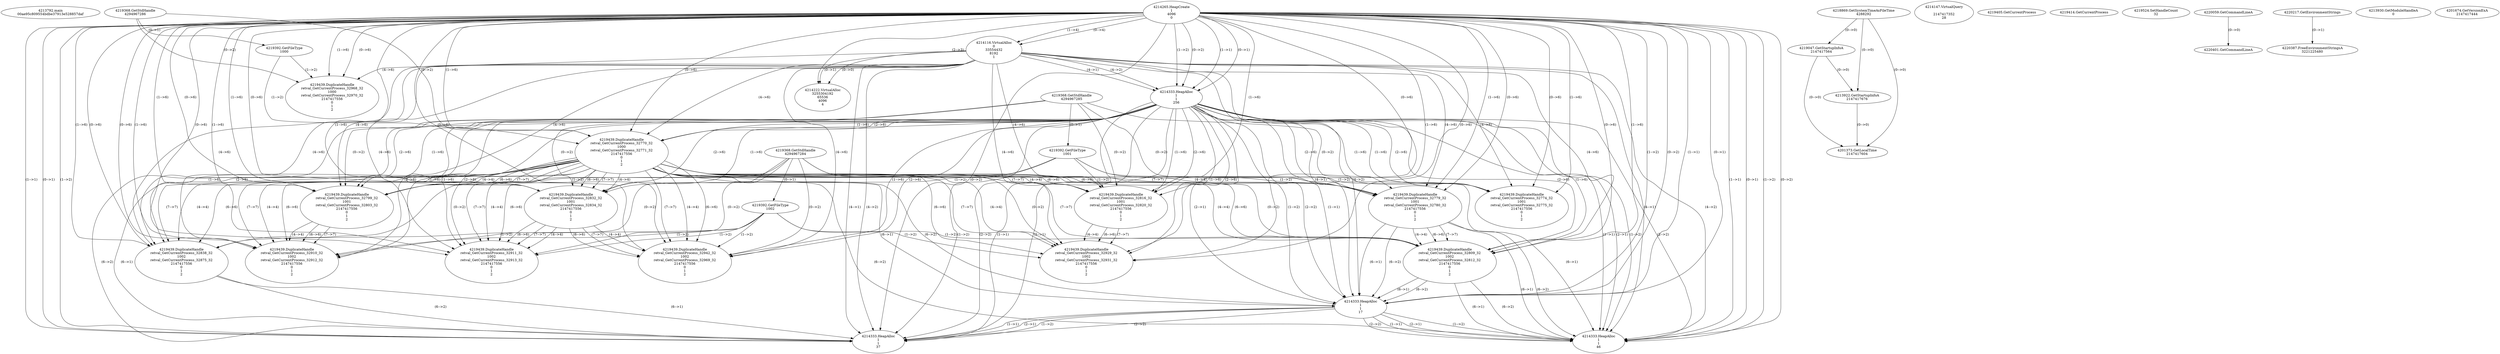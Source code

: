 // Global SCDG with merge call
digraph {
	0 [label="4213792.main
00ae95c809554bdbe37913e528857daf"]
	1 [label="4214265.HeapCreate
1
4096
0"]
	2 [label="4218869.GetSystemTimeAsFileTime
4288292"]
	3 [label="4214116.VirtualAlloc
0
33554432
8192
1"]
	1 -> 3 [label="(1-->4)"]
	1 -> 3 [label="(0-->4)"]
	4 [label="4214147.VirtualQuery

2147417352
28"]
	5 [label="4214222.VirtualAlloc
3255304192
65536
4096
4"]
	3 -> 5 [label="(0-->1)"]
	1 -> 5 [label="(2-->3)"]
	3 -> 5 [label="(0-->0)"]
	6 [label="4219047.GetStartupInfoA
2147417564"]
	2 -> 6 [label="(0-->0)"]
	7 [label="4219368.GetStdHandle
4294967286"]
	8 [label="4219392.GetFileType
1000"]
	7 -> 8 [label="(0-->1)"]
	9 [label="4219405.GetCurrentProcess
"]
	10 [label="4219414.GetCurrentProcess
"]
	11 [label="4219439.DuplicateHandle
retval_GetCurrentProcess_32968_32
1000
retval_GetCurrentProcess_32970_32
2147417556
0
1
2"]
	7 -> 11 [label="(0-->2)"]
	8 -> 11 [label="(1-->2)"]
	1 -> 11 [label="(1-->6)"]
	1 -> 11 [label="(0-->6)"]
	3 -> 11 [label="(4-->6)"]
	12 [label="4214333.HeapAlloc
1
1
256"]
	1 -> 12 [label="(1-->1)"]
	1 -> 12 [label="(0-->1)"]
	3 -> 12 [label="(4-->1)"]
	1 -> 12 [label="(1-->2)"]
	1 -> 12 [label="(0-->2)"]
	3 -> 12 [label="(4-->2)"]
	13 [label="4219439.DuplicateHandle
retval_GetCurrentProcess_32770_32
1000
retval_GetCurrentProcess_32771_32
2147417556
0
1
2"]
	7 -> 13 [label="(0-->2)"]
	8 -> 13 [label="(1-->2)"]
	1 -> 13 [label="(1-->6)"]
	1 -> 13 [label="(0-->6)"]
	3 -> 13 [label="(4-->6)"]
	12 -> 13 [label="(1-->6)"]
	12 -> 13 [label="(2-->6)"]
	14 [label="4219368.GetStdHandle
4294967285"]
	15 [label="4219392.GetFileType
1001"]
	14 -> 15 [label="(0-->1)"]
	16 [label="4219439.DuplicateHandle
retval_GetCurrentProcess_32799_32
1001
retval_GetCurrentProcess_32803_32
2147417556
0
1
2"]
	14 -> 16 [label="(0-->2)"]
	15 -> 16 [label="(1-->2)"]
	13 -> 16 [label="(4-->4)"]
	1 -> 16 [label="(1-->6)"]
	1 -> 16 [label="(0-->6)"]
	3 -> 16 [label="(4-->6)"]
	12 -> 16 [label="(1-->6)"]
	12 -> 16 [label="(2-->6)"]
	13 -> 16 [label="(6-->6)"]
	13 -> 16 [label="(7-->7)"]
	17 [label="4219368.GetStdHandle
4294967284"]
	18 [label="4219392.GetFileType
1002"]
	17 -> 18 [label="(0-->1)"]
	19 [label="4219439.DuplicateHandle
retval_GetCurrentProcess_32910_32
1002
retval_GetCurrentProcess_32912_32
2147417556
0
1
2"]
	17 -> 19 [label="(0-->2)"]
	18 -> 19 [label="(1-->2)"]
	13 -> 19 [label="(4-->4)"]
	16 -> 19 [label="(4-->4)"]
	1 -> 19 [label="(1-->6)"]
	1 -> 19 [label="(0-->6)"]
	3 -> 19 [label="(4-->6)"]
	12 -> 19 [label="(1-->6)"]
	12 -> 19 [label="(2-->6)"]
	13 -> 19 [label="(6-->6)"]
	16 -> 19 [label="(6-->6)"]
	13 -> 19 [label="(7-->7)"]
	16 -> 19 [label="(7-->7)"]
	20 [label="4219524.SetHandleCount
32"]
	21 [label="4220059.GetCommandLineA
"]
	22 [label="4219439.DuplicateHandle
retval_GetCurrentProcess_32779_32
1001
retval_GetCurrentProcess_32780_32
2147417556
0
1
2"]
	14 -> 22 [label="(0-->2)"]
	15 -> 22 [label="(1-->2)"]
	13 -> 22 [label="(4-->4)"]
	1 -> 22 [label="(1-->6)"]
	1 -> 22 [label="(0-->6)"]
	3 -> 22 [label="(4-->6)"]
	12 -> 22 [label="(1-->6)"]
	12 -> 22 [label="(2-->6)"]
	13 -> 22 [label="(6-->6)"]
	13 -> 22 [label="(7-->7)"]
	23 [label="4219439.DuplicateHandle
retval_GetCurrentProcess_32809_32
1002
retval_GetCurrentProcess_32812_32
2147417556
0
1
2"]
	17 -> 23 [label="(0-->2)"]
	18 -> 23 [label="(1-->2)"]
	13 -> 23 [label="(4-->4)"]
	22 -> 23 [label="(4-->4)"]
	1 -> 23 [label="(1-->6)"]
	1 -> 23 [label="(0-->6)"]
	3 -> 23 [label="(4-->6)"]
	12 -> 23 [label="(1-->6)"]
	12 -> 23 [label="(2-->6)"]
	13 -> 23 [label="(6-->6)"]
	22 -> 23 [label="(6-->6)"]
	13 -> 23 [label="(7-->7)"]
	22 -> 23 [label="(7-->7)"]
	24 [label="4214333.HeapAlloc
1
1
17"]
	1 -> 24 [label="(1-->1)"]
	1 -> 24 [label="(0-->1)"]
	3 -> 24 [label="(4-->1)"]
	12 -> 24 [label="(1-->1)"]
	12 -> 24 [label="(2-->1)"]
	13 -> 24 [label="(6-->1)"]
	22 -> 24 [label="(6-->1)"]
	23 -> 24 [label="(6-->1)"]
	1 -> 24 [label="(1-->2)"]
	1 -> 24 [label="(0-->2)"]
	3 -> 24 [label="(4-->2)"]
	12 -> 24 [label="(1-->2)"]
	12 -> 24 [label="(2-->2)"]
	13 -> 24 [label="(6-->2)"]
	22 -> 24 [label="(6-->2)"]
	23 -> 24 [label="(6-->2)"]
	25 [label="4220217.GetEnvironmentStrings
"]
	26 [label="4214333.HeapAlloc
1
1
46"]
	1 -> 26 [label="(1-->1)"]
	1 -> 26 [label="(0-->1)"]
	3 -> 26 [label="(4-->1)"]
	12 -> 26 [label="(1-->1)"]
	12 -> 26 [label="(2-->1)"]
	13 -> 26 [label="(6-->1)"]
	22 -> 26 [label="(6-->1)"]
	23 -> 26 [label="(6-->1)"]
	24 -> 26 [label="(1-->1)"]
	24 -> 26 [label="(2-->1)"]
	1 -> 26 [label="(1-->2)"]
	1 -> 26 [label="(0-->2)"]
	3 -> 26 [label="(4-->2)"]
	12 -> 26 [label="(1-->2)"]
	12 -> 26 [label="(2-->2)"]
	13 -> 26 [label="(6-->2)"]
	22 -> 26 [label="(6-->2)"]
	23 -> 26 [label="(6-->2)"]
	24 -> 26 [label="(1-->2)"]
	24 -> 26 [label="(2-->2)"]
	27 [label="4220387.FreeEnvironmentStringsA
3221225480"]
	25 -> 27 [label="(0-->1)"]
	28 [label="4213922.GetStartupInfoA
2147417676"]
	2 -> 28 [label="(0-->0)"]
	6 -> 28 [label="(0-->0)"]
	29 [label="4213930.GetModuleHandleA
0"]
	30 [label="4219439.DuplicateHandle
retval_GetCurrentProcess_32838_32
1002
retval_GetCurrentProcess_32875_32
2147417556
0
1
2"]
	17 -> 30 [label="(0-->2)"]
	18 -> 30 [label="(1-->2)"]
	13 -> 30 [label="(4-->4)"]
	1 -> 30 [label="(1-->6)"]
	1 -> 30 [label="(0-->6)"]
	3 -> 30 [label="(4-->6)"]
	12 -> 30 [label="(1-->6)"]
	12 -> 30 [label="(2-->6)"]
	13 -> 30 [label="(6-->6)"]
	13 -> 30 [label="(7-->7)"]
	31 [label="4214333.HeapAlloc
1
1
37"]
	1 -> 31 [label="(1-->1)"]
	1 -> 31 [label="(0-->1)"]
	3 -> 31 [label="(4-->1)"]
	12 -> 31 [label="(1-->1)"]
	12 -> 31 [label="(2-->1)"]
	13 -> 31 [label="(6-->1)"]
	24 -> 31 [label="(1-->1)"]
	24 -> 31 [label="(2-->1)"]
	30 -> 31 [label="(6-->1)"]
	1 -> 31 [label="(1-->2)"]
	1 -> 31 [label="(0-->2)"]
	3 -> 31 [label="(4-->2)"]
	12 -> 31 [label="(1-->2)"]
	12 -> 31 [label="(2-->2)"]
	13 -> 31 [label="(6-->2)"]
	24 -> 31 [label="(1-->2)"]
	24 -> 31 [label="(2-->2)"]
	30 -> 31 [label="(6-->2)"]
	32 [label="4220401.GetCommandLineA
"]
	21 -> 32 [label="(0-->0)"]
	33 [label="4201373.GetLocalTime
2147417604"]
	2 -> 33 [label="(0-->0)"]
	6 -> 33 [label="(0-->0)"]
	28 -> 33 [label="(0-->0)"]
	34 [label="4201674.GetVersionExA
2147417444"]
	35 [label="4219439.DuplicateHandle
retval_GetCurrentProcess_32774_32
1001
retval_GetCurrentProcess_32775_32
2147417556
0
1
2"]
	14 -> 35 [label="(0-->2)"]
	15 -> 35 [label="(1-->2)"]
	1 -> 35 [label="(1-->6)"]
	1 -> 35 [label="(0-->6)"]
	3 -> 35 [label="(4-->6)"]
	12 -> 35 [label="(1-->6)"]
	12 -> 35 [label="(2-->6)"]
	36 [label="4219439.DuplicateHandle
retval_GetCurrentProcess_32832_32
1001
retval_GetCurrentProcess_32834_32
2147417556
0
1
2"]
	14 -> 36 [label="(0-->2)"]
	15 -> 36 [label="(1-->2)"]
	13 -> 36 [label="(4-->4)"]
	1 -> 36 [label="(1-->6)"]
	1 -> 36 [label="(0-->6)"]
	3 -> 36 [label="(4-->6)"]
	12 -> 36 [label="(1-->6)"]
	12 -> 36 [label="(2-->6)"]
	13 -> 36 [label="(6-->6)"]
	13 -> 36 [label="(7-->7)"]
	37 [label="4219439.DuplicateHandle
retval_GetCurrentProcess_32911_32
1002
retval_GetCurrentProcess_32913_32
2147417556
0
1
2"]
	17 -> 37 [label="(0-->2)"]
	18 -> 37 [label="(1-->2)"]
	13 -> 37 [label="(4-->4)"]
	36 -> 37 [label="(4-->4)"]
	1 -> 37 [label="(1-->6)"]
	1 -> 37 [label="(0-->6)"]
	3 -> 37 [label="(4-->6)"]
	12 -> 37 [label="(1-->6)"]
	12 -> 37 [label="(2-->6)"]
	13 -> 37 [label="(6-->6)"]
	36 -> 37 [label="(6-->6)"]
	13 -> 37 [label="(7-->7)"]
	36 -> 37 [label="(7-->7)"]
	38 [label="4219439.DuplicateHandle
retval_GetCurrentProcess_32942_32
1002
retval_GetCurrentProcess_32969_32
2147417556
0
1
2"]
	17 -> 38 [label="(0-->2)"]
	18 -> 38 [label="(1-->2)"]
	13 -> 38 [label="(4-->4)"]
	36 -> 38 [label="(4-->4)"]
	1 -> 38 [label="(1-->6)"]
	1 -> 38 [label="(0-->6)"]
	3 -> 38 [label="(4-->6)"]
	12 -> 38 [label="(1-->6)"]
	12 -> 38 [label="(2-->6)"]
	13 -> 38 [label="(6-->6)"]
	36 -> 38 [label="(6-->6)"]
	13 -> 38 [label="(7-->7)"]
	36 -> 38 [label="(7-->7)"]
	39 [label="4219439.DuplicateHandle
retval_GetCurrentProcess_32816_32
1001
retval_GetCurrentProcess_32820_32
2147417556
0
1
2"]
	14 -> 39 [label="(0-->2)"]
	15 -> 39 [label="(1-->2)"]
	13 -> 39 [label="(4-->4)"]
	1 -> 39 [label="(1-->6)"]
	1 -> 39 [label="(0-->6)"]
	3 -> 39 [label="(4-->6)"]
	12 -> 39 [label="(1-->6)"]
	12 -> 39 [label="(2-->6)"]
	13 -> 39 [label="(6-->6)"]
	13 -> 39 [label="(7-->7)"]
	40 [label="4219439.DuplicateHandle
retval_GetCurrentProcess_32929_32
1002
retval_GetCurrentProcess_32931_32
2147417556
0
1
2"]
	17 -> 40 [label="(0-->2)"]
	18 -> 40 [label="(1-->2)"]
	13 -> 40 [label="(4-->4)"]
	39 -> 40 [label="(4-->4)"]
	1 -> 40 [label="(1-->6)"]
	1 -> 40 [label="(0-->6)"]
	3 -> 40 [label="(4-->6)"]
	12 -> 40 [label="(1-->6)"]
	12 -> 40 [label="(2-->6)"]
	13 -> 40 [label="(6-->6)"]
	39 -> 40 [label="(6-->6)"]
	13 -> 40 [label="(7-->7)"]
	39 -> 40 [label="(7-->7)"]
}
